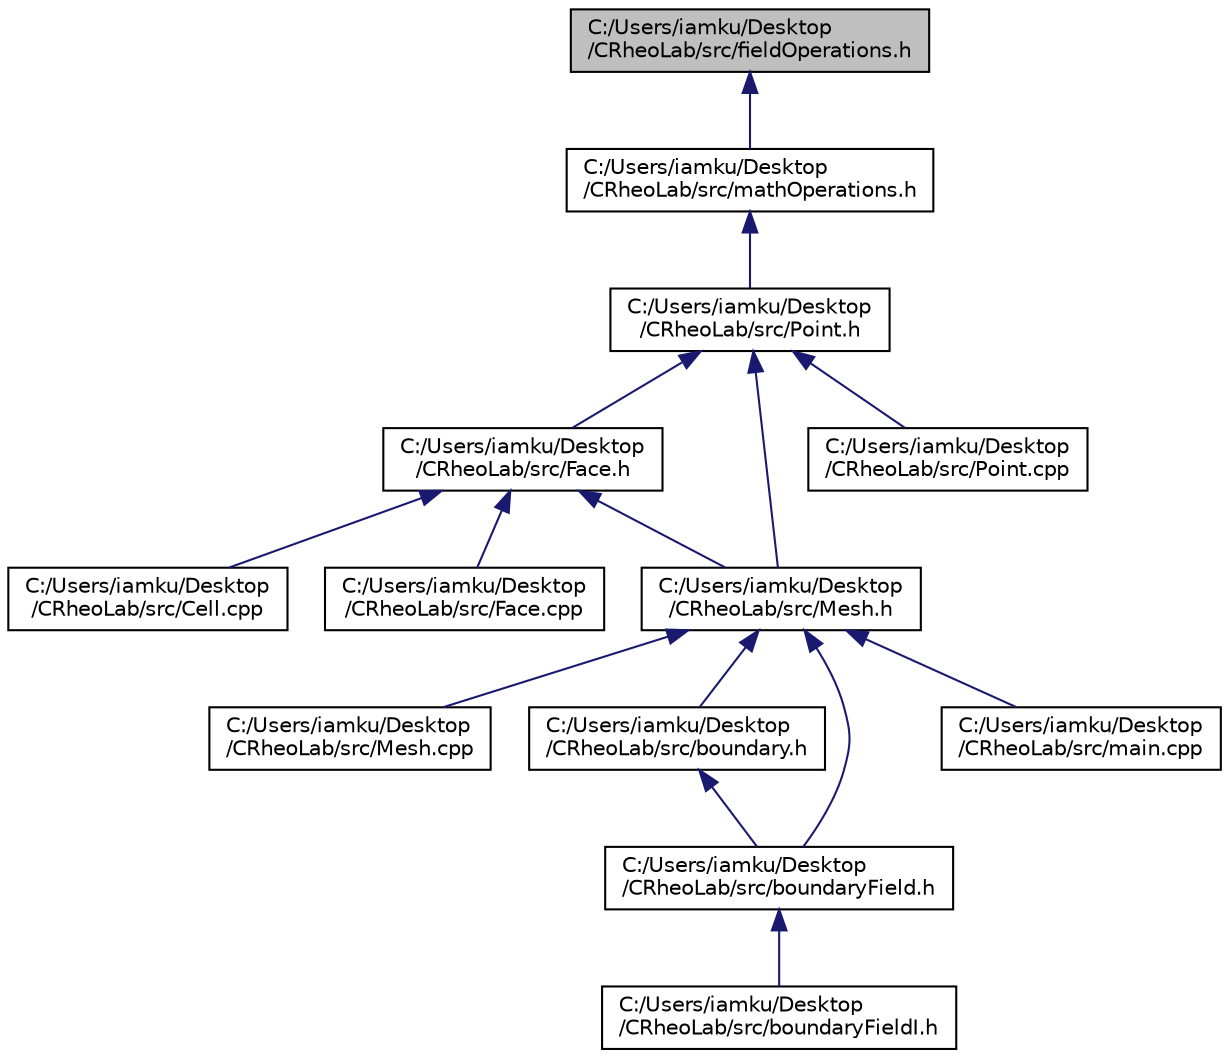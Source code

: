 digraph "C:/Users/iamku/Desktop/CRheoLab/src/fieldOperations.h"
{
 // LATEX_PDF_SIZE
  edge [fontname="Helvetica",fontsize="10",labelfontname="Helvetica",labelfontsize="10"];
  node [fontname="Helvetica",fontsize="10",shape=record];
  Node1 [label="C:/Users/iamku/Desktop\l/CRheoLab/src/fieldOperations.h",height=0.2,width=0.4,color="black", fillcolor="grey75", style="filled", fontcolor="black",tooltip=" "];
  Node1 -> Node2 [dir="back",color="midnightblue",fontsize="10",style="solid",fontname="Helvetica"];
  Node2 [label="C:/Users/iamku/Desktop\l/CRheoLab/src/mathOperations.h",height=0.2,width=0.4,color="black", fillcolor="white", style="filled",URL="$mathOperations_8h.html",tooltip=" "];
  Node2 -> Node3 [dir="back",color="midnightblue",fontsize="10",style="solid",fontname="Helvetica"];
  Node3 [label="C:/Users/iamku/Desktop\l/CRheoLab/src/Point.h",height=0.2,width=0.4,color="black", fillcolor="white", style="filled",URL="$Point_8h.html",tooltip=" "];
  Node3 -> Node4 [dir="back",color="midnightblue",fontsize="10",style="solid",fontname="Helvetica"];
  Node4 [label="C:/Users/iamku/Desktop\l/CRheoLab/src/Face.h",height=0.2,width=0.4,color="black", fillcolor="white", style="filled",URL="$Face_8h.html",tooltip=" "];
  Node4 -> Node5 [dir="back",color="midnightblue",fontsize="10",style="solid",fontname="Helvetica"];
  Node5 [label="C:/Users/iamku/Desktop\l/CRheoLab/src/Cell.cpp",height=0.2,width=0.4,color="black", fillcolor="white", style="filled",URL="$Cell_8cpp.html",tooltip=" "];
  Node4 -> Node6 [dir="back",color="midnightblue",fontsize="10",style="solid",fontname="Helvetica"];
  Node6 [label="C:/Users/iamku/Desktop\l/CRheoLab/src/Face.cpp",height=0.2,width=0.4,color="black", fillcolor="white", style="filled",URL="$Face_8cpp.html",tooltip=" "];
  Node4 -> Node7 [dir="back",color="midnightblue",fontsize="10",style="solid",fontname="Helvetica"];
  Node7 [label="C:/Users/iamku/Desktop\l/CRheoLab/src/Mesh.h",height=0.2,width=0.4,color="black", fillcolor="white", style="filled",URL="$Mesh_8h.html",tooltip=" "];
  Node7 -> Node8 [dir="back",color="midnightblue",fontsize="10",style="solid",fontname="Helvetica"];
  Node8 [label="C:/Users/iamku/Desktop\l/CRheoLab/src/Mesh.cpp",height=0.2,width=0.4,color="black", fillcolor="white", style="filled",URL="$Mesh_8cpp.html",tooltip=" "];
  Node7 -> Node9 [dir="back",color="midnightblue",fontsize="10",style="solid",fontname="Helvetica"];
  Node9 [label="C:/Users/iamku/Desktop\l/CRheoLab/src/boundary.h",height=0.2,width=0.4,color="black", fillcolor="white", style="filled",URL="$boundary_8h.html",tooltip=" "];
  Node9 -> Node10 [dir="back",color="midnightblue",fontsize="10",style="solid",fontname="Helvetica"];
  Node10 [label="C:/Users/iamku/Desktop\l/CRheoLab/src/boundaryField.h",height=0.2,width=0.4,color="black", fillcolor="white", style="filled",URL="$boundaryField_8h.html",tooltip=" "];
  Node10 -> Node11 [dir="back",color="midnightblue",fontsize="10",style="solid",fontname="Helvetica"];
  Node11 [label="C:/Users/iamku/Desktop\l/CRheoLab/src/boundaryFieldI.h",height=0.2,width=0.4,color="black", fillcolor="white", style="filled",URL="$boundaryFieldI_8h.html",tooltip=" "];
  Node7 -> Node10 [dir="back",color="midnightblue",fontsize="10",style="solid",fontname="Helvetica"];
  Node7 -> Node12 [dir="back",color="midnightblue",fontsize="10",style="solid",fontname="Helvetica"];
  Node12 [label="C:/Users/iamku/Desktop\l/CRheoLab/src/main.cpp",height=0.2,width=0.4,color="black", fillcolor="white", style="filled",URL="$main_8cpp.html",tooltip=" "];
  Node3 -> Node7 [dir="back",color="midnightblue",fontsize="10",style="solid",fontname="Helvetica"];
  Node3 -> Node13 [dir="back",color="midnightblue",fontsize="10",style="solid",fontname="Helvetica"];
  Node13 [label="C:/Users/iamku/Desktop\l/CRheoLab/src/Point.cpp",height=0.2,width=0.4,color="black", fillcolor="white", style="filled",URL="$Point_8cpp.html",tooltip=" "];
}
